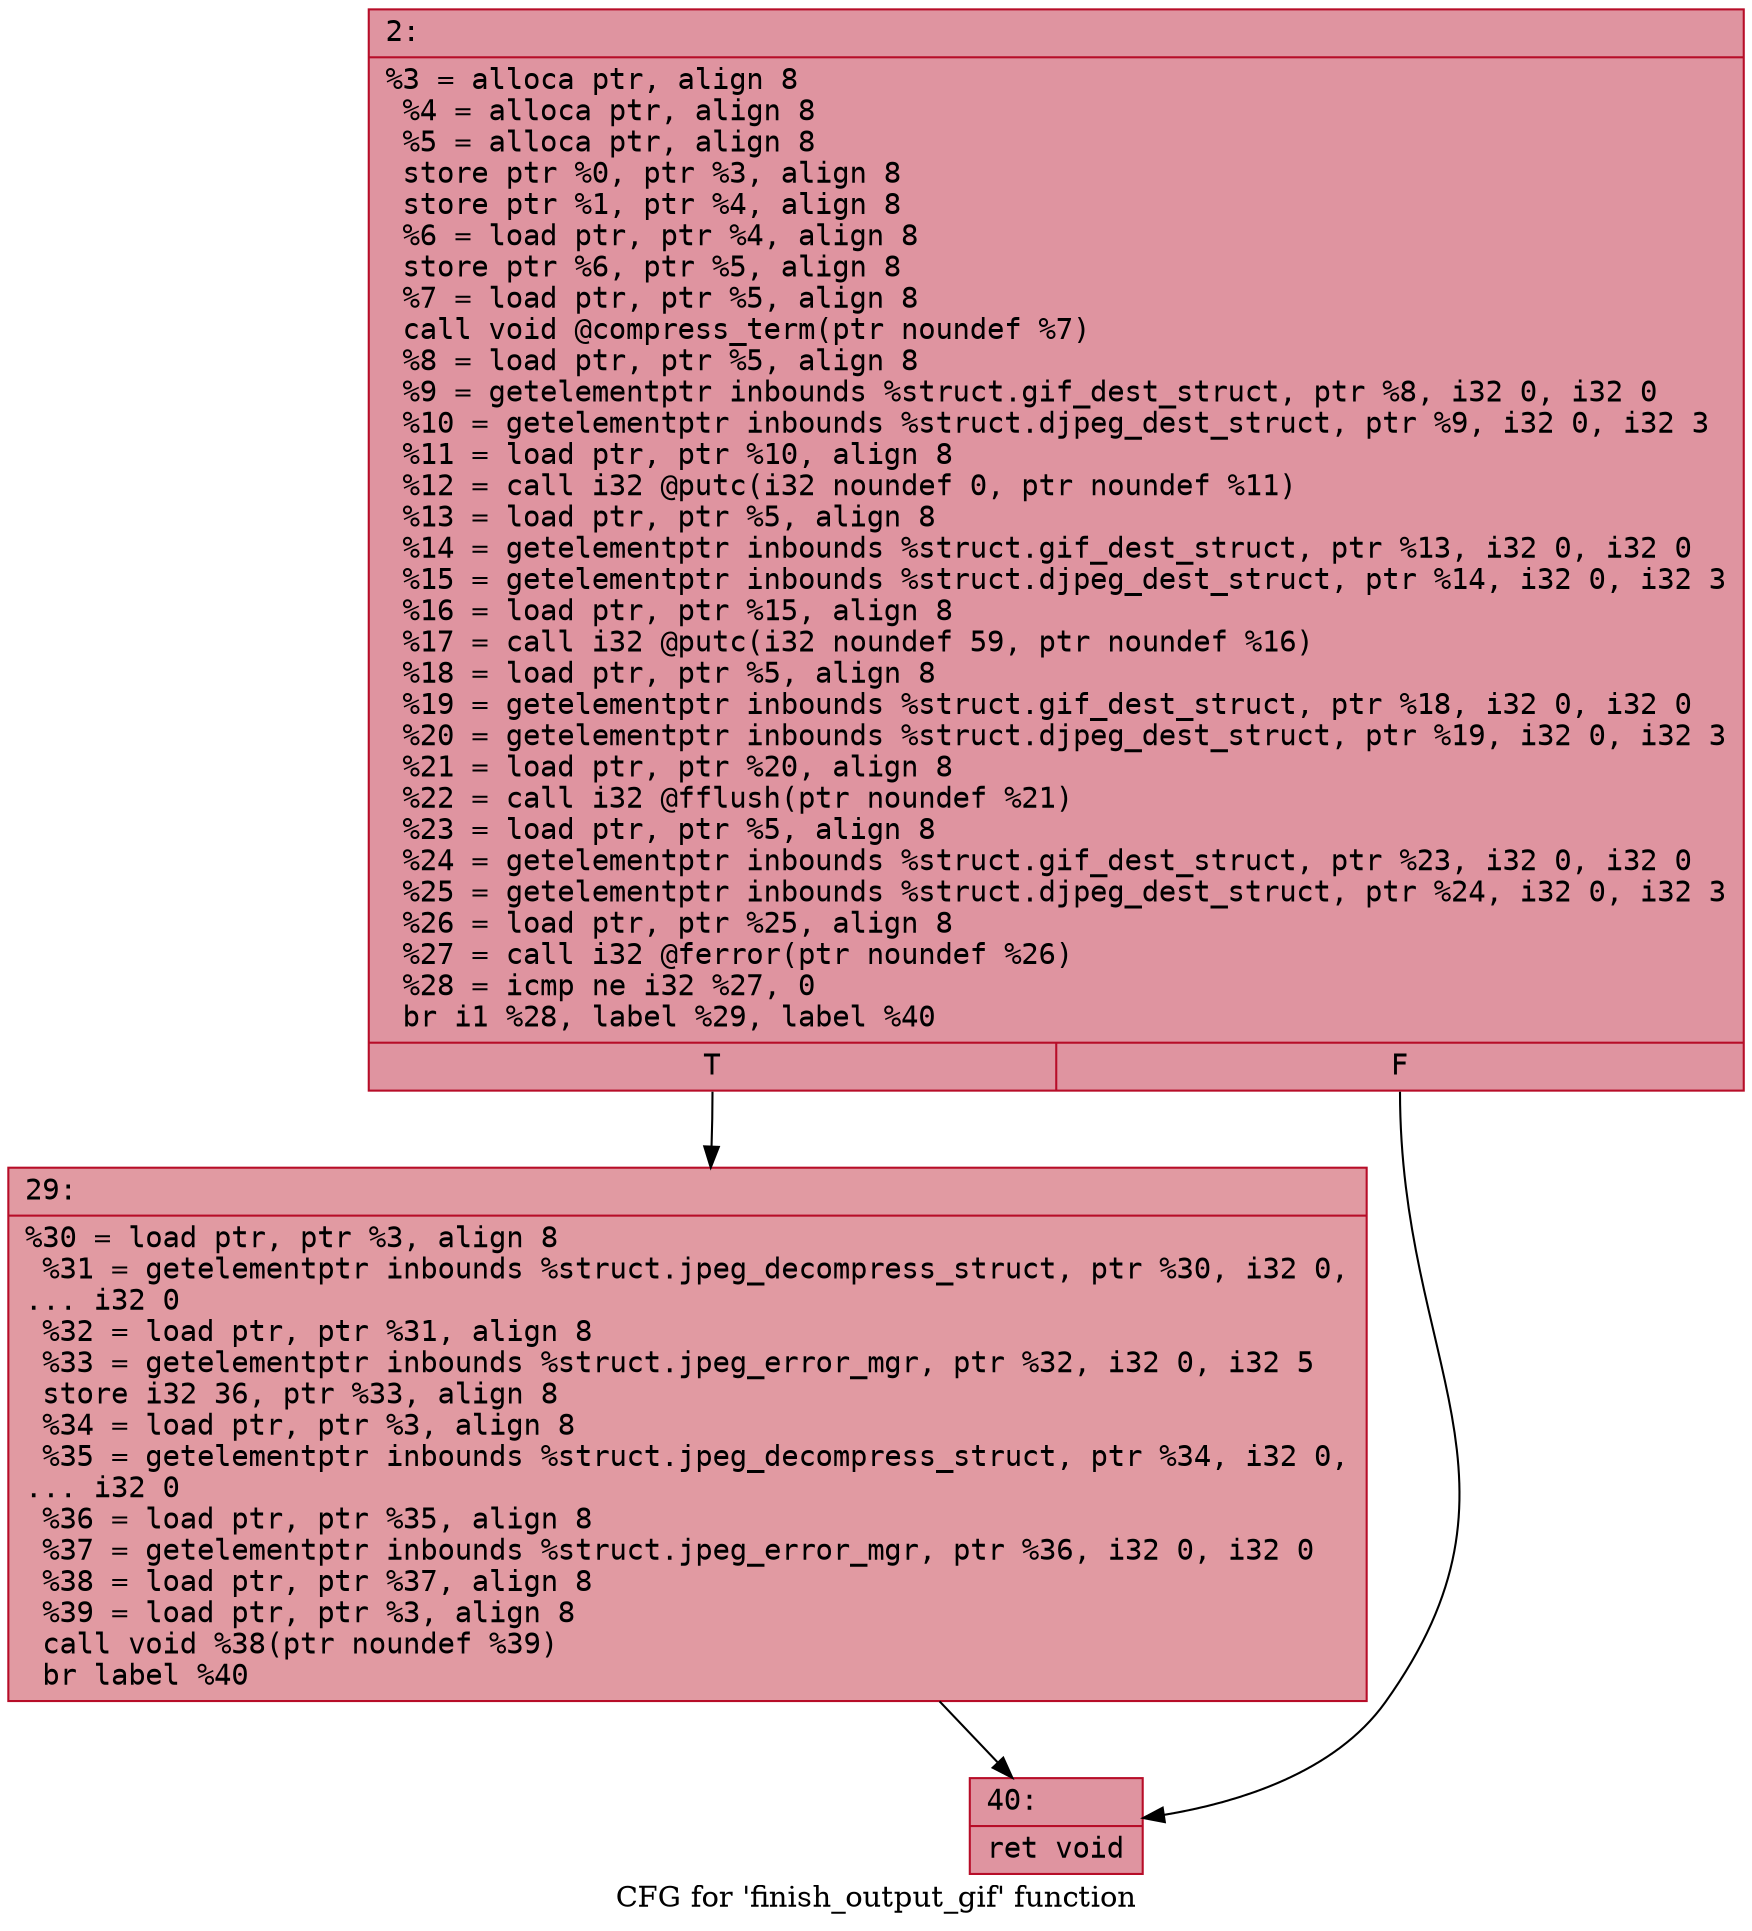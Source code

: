 digraph "CFG for 'finish_output_gif' function" {
	label="CFG for 'finish_output_gif' function";

	Node0x60000190a800 [shape=record,color="#b70d28ff", style=filled, fillcolor="#b70d2870" fontname="Courier",label="{2:\l|  %3 = alloca ptr, align 8\l  %4 = alloca ptr, align 8\l  %5 = alloca ptr, align 8\l  store ptr %0, ptr %3, align 8\l  store ptr %1, ptr %4, align 8\l  %6 = load ptr, ptr %4, align 8\l  store ptr %6, ptr %5, align 8\l  %7 = load ptr, ptr %5, align 8\l  call void @compress_term(ptr noundef %7)\l  %8 = load ptr, ptr %5, align 8\l  %9 = getelementptr inbounds %struct.gif_dest_struct, ptr %8, i32 0, i32 0\l  %10 = getelementptr inbounds %struct.djpeg_dest_struct, ptr %9, i32 0, i32 3\l  %11 = load ptr, ptr %10, align 8\l  %12 = call i32 @putc(i32 noundef 0, ptr noundef %11)\l  %13 = load ptr, ptr %5, align 8\l  %14 = getelementptr inbounds %struct.gif_dest_struct, ptr %13, i32 0, i32 0\l  %15 = getelementptr inbounds %struct.djpeg_dest_struct, ptr %14, i32 0, i32 3\l  %16 = load ptr, ptr %15, align 8\l  %17 = call i32 @putc(i32 noundef 59, ptr noundef %16)\l  %18 = load ptr, ptr %5, align 8\l  %19 = getelementptr inbounds %struct.gif_dest_struct, ptr %18, i32 0, i32 0\l  %20 = getelementptr inbounds %struct.djpeg_dest_struct, ptr %19, i32 0, i32 3\l  %21 = load ptr, ptr %20, align 8\l  %22 = call i32 @fflush(ptr noundef %21)\l  %23 = load ptr, ptr %5, align 8\l  %24 = getelementptr inbounds %struct.gif_dest_struct, ptr %23, i32 0, i32 0\l  %25 = getelementptr inbounds %struct.djpeg_dest_struct, ptr %24, i32 0, i32 3\l  %26 = load ptr, ptr %25, align 8\l  %27 = call i32 @ferror(ptr noundef %26)\l  %28 = icmp ne i32 %27, 0\l  br i1 %28, label %29, label %40\l|{<s0>T|<s1>F}}"];
	Node0x60000190a800:s0 -> Node0x60000190a850[tooltip="2 -> 29\nProbability 62.50%" ];
	Node0x60000190a800:s1 -> Node0x60000190a8a0[tooltip="2 -> 40\nProbability 37.50%" ];
	Node0x60000190a850 [shape=record,color="#b70d28ff", style=filled, fillcolor="#bb1b2c70" fontname="Courier",label="{29:\l|  %30 = load ptr, ptr %3, align 8\l  %31 = getelementptr inbounds %struct.jpeg_decompress_struct, ptr %30, i32 0,\l... i32 0\l  %32 = load ptr, ptr %31, align 8\l  %33 = getelementptr inbounds %struct.jpeg_error_mgr, ptr %32, i32 0, i32 5\l  store i32 36, ptr %33, align 8\l  %34 = load ptr, ptr %3, align 8\l  %35 = getelementptr inbounds %struct.jpeg_decompress_struct, ptr %34, i32 0,\l... i32 0\l  %36 = load ptr, ptr %35, align 8\l  %37 = getelementptr inbounds %struct.jpeg_error_mgr, ptr %36, i32 0, i32 0\l  %38 = load ptr, ptr %37, align 8\l  %39 = load ptr, ptr %3, align 8\l  call void %38(ptr noundef %39)\l  br label %40\l}"];
	Node0x60000190a850 -> Node0x60000190a8a0[tooltip="29 -> 40\nProbability 100.00%" ];
	Node0x60000190a8a0 [shape=record,color="#b70d28ff", style=filled, fillcolor="#b70d2870" fontname="Courier",label="{40:\l|  ret void\l}"];
}
